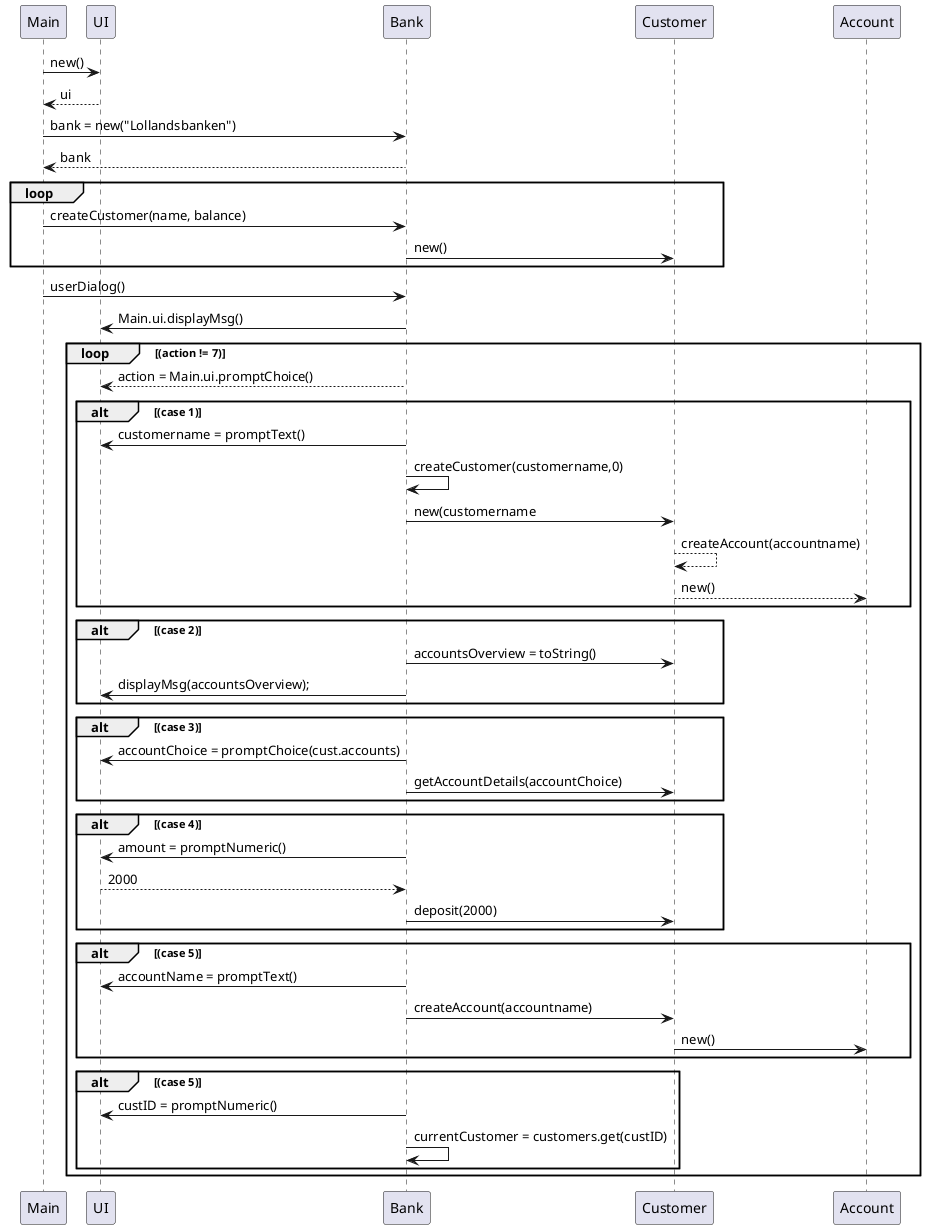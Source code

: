 @startuml
'https://plantuml.com/sequence-diagram

Main -> UI: new()
UI --> Main: ui
Main -> Bank: bank = new("Lollandsbanken")
Bank --> Main: bank
loop
Main -> Bank: createCustomer(name, balance)
Bank -> Customer: new()
end
Main -> Bank: userDialog()

Bank -> UI:Main.ui.displayMsg()
loop (action != 7)
 Bank --> UI:action = Main.ui.promptChoice()
  'switch-case on action
 alt (case 1)
 'create new customer
   Bank -> UI: customername = promptText()
   Bank -> Bank: createCustomer(customername,0)
   Bank -> Customer: new(customername
   Customer --> Customer: createAccount(accountname)
   Customer --> Account: new()
 end
 'Show all accounts
 alt (case 2)
   Bank -> Customer:accountsOverview = toString()
   Bank -> UI: displayMsg(accountsOverview);
 end
 'Show account details
  alt (case 3)
    Bank -> UI: accountChoice = promptChoice(cust.accounts)
    Bank -> Customer: getAccountDetails(accountChoice)
  end
  'Deposit money
   alt (case 4)
      Bank -> UI: amount = promptNumeric()
      UI --> Bank: 2000
      Bank -> Customer: deposit(2000)
    end
    'Create new account
   alt (case 5)
       Bank -> UI: accountName = promptText()
       Bank -> Customer: createAccount(accountname)
       Customer -> Account: new()
   end
   'Choose existing Customer
   alt (case 5)
        Bank -> UI: custID = promptNumeric()
        Bank -> Bank: currentCustomer = customers.get(custID)

   end


end

@enduml